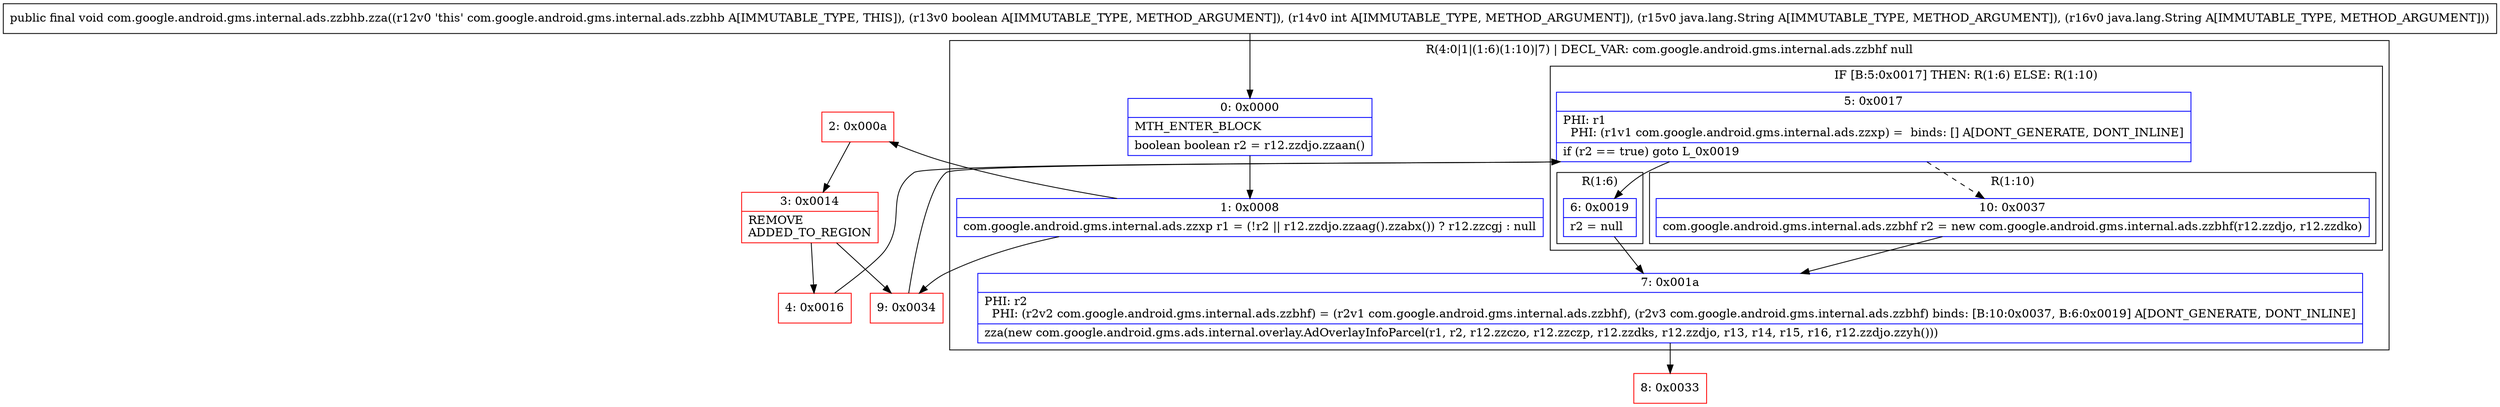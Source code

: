 digraph "CFG forcom.google.android.gms.internal.ads.zzbhb.zza(ZILjava\/lang\/String;Ljava\/lang\/String;)V" {
subgraph cluster_Region_1521712042 {
label = "R(4:0|1|(1:6)(1:10)|7) | DECL_VAR: com.google.android.gms.internal.ads.zzbhf null\l";
node [shape=record,color=blue];
Node_0 [shape=record,label="{0\:\ 0x0000|MTH_ENTER_BLOCK\l|boolean boolean r2 = r12.zzdjo.zzaan()\l}"];
Node_1 [shape=record,label="{1\:\ 0x0008|com.google.android.gms.internal.ads.zzxp r1 = (!r2 \|\| r12.zzdjo.zzaag().zzabx()) ? r12.zzcgj : null\l}"];
subgraph cluster_IfRegion_1953973227 {
label = "IF [B:5:0x0017] THEN: R(1:6) ELSE: R(1:10)";
node [shape=record,color=blue];
Node_5 [shape=record,label="{5\:\ 0x0017|PHI: r1 \l  PHI: (r1v1 com.google.android.gms.internal.ads.zzxp) =  binds: [] A[DONT_GENERATE, DONT_INLINE]\l|if (r2 == true) goto L_0x0019\l}"];
subgraph cluster_Region_111903403 {
label = "R(1:6)";
node [shape=record,color=blue];
Node_6 [shape=record,label="{6\:\ 0x0019|r2 = null\l}"];
}
subgraph cluster_Region_81491457 {
label = "R(1:10)";
node [shape=record,color=blue];
Node_10 [shape=record,label="{10\:\ 0x0037|com.google.android.gms.internal.ads.zzbhf r2 = new com.google.android.gms.internal.ads.zzbhf(r12.zzdjo, r12.zzdko)\l}"];
}
}
Node_7 [shape=record,label="{7\:\ 0x001a|PHI: r2 \l  PHI: (r2v2 com.google.android.gms.internal.ads.zzbhf) = (r2v1 com.google.android.gms.internal.ads.zzbhf), (r2v3 com.google.android.gms.internal.ads.zzbhf) binds: [B:10:0x0037, B:6:0x0019] A[DONT_GENERATE, DONT_INLINE]\l|zza(new com.google.android.gms.ads.internal.overlay.AdOverlayInfoParcel(r1, r2, r12.zzczo, r12.zzczp, r12.zzdks, r12.zzdjo, r13, r14, r15, r16, r12.zzdjo.zzyh()))\l}"];
}
Node_2 [shape=record,color=red,label="{2\:\ 0x000a}"];
Node_3 [shape=record,color=red,label="{3\:\ 0x0014|REMOVE\lADDED_TO_REGION\l}"];
Node_4 [shape=record,color=red,label="{4\:\ 0x0016}"];
Node_8 [shape=record,color=red,label="{8\:\ 0x0033}"];
Node_9 [shape=record,color=red,label="{9\:\ 0x0034}"];
MethodNode[shape=record,label="{public final void com.google.android.gms.internal.ads.zzbhb.zza((r12v0 'this' com.google.android.gms.internal.ads.zzbhb A[IMMUTABLE_TYPE, THIS]), (r13v0 boolean A[IMMUTABLE_TYPE, METHOD_ARGUMENT]), (r14v0 int A[IMMUTABLE_TYPE, METHOD_ARGUMENT]), (r15v0 java.lang.String A[IMMUTABLE_TYPE, METHOD_ARGUMENT]), (r16v0 java.lang.String A[IMMUTABLE_TYPE, METHOD_ARGUMENT])) }"];
MethodNode -> Node_0;
Node_0 -> Node_1;
Node_1 -> Node_2;
Node_1 -> Node_9;
Node_5 -> Node_6;
Node_5 -> Node_10[style=dashed];
Node_6 -> Node_7;
Node_10 -> Node_7;
Node_7 -> Node_8;
Node_2 -> Node_3;
Node_3 -> Node_4;
Node_3 -> Node_9;
Node_4 -> Node_5;
Node_9 -> Node_5;
}

